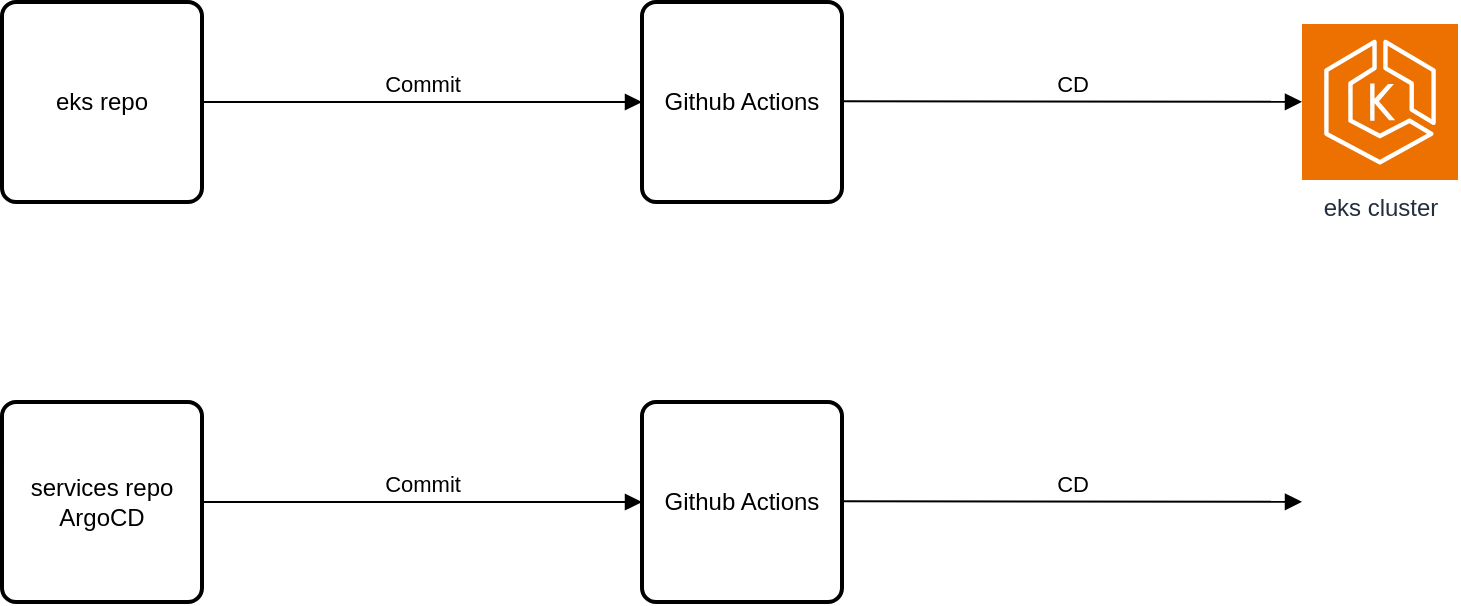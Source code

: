 <mxfile version="24.0.7" type="github">
  <diagram name="Page-1" id="5d7acffa-a066-3a61-03fe-96351882024d">
    <mxGraphModel dx="1195" dy="622" grid="1" gridSize="10" guides="1" tooltips="1" connect="1" arrows="1" fold="1" page="1" pageScale="1" pageWidth="1100" pageHeight="850" background="#ffffff" math="0" shadow="0">
      <root>
        <mxCell id="0" />
        <mxCell id="1" parent="0" />
        <mxCell id="LuSrNHb6YKKbZz44swXS-5" value="eks repo" style="rounded=1;whiteSpace=wrap;html=1;absoluteArcSize=1;arcSize=14;strokeWidth=2;" vertex="1" parent="1">
          <mxGeometry x="160" y="80" width="100" height="100" as="geometry" />
        </mxCell>
        <mxCell id="LuSrNHb6YKKbZz44swXS-6" value="Github Actions" style="rounded=1;whiteSpace=wrap;html=1;absoluteArcSize=1;arcSize=14;strokeWidth=2;" vertex="1" parent="1">
          <mxGeometry x="480" y="80" width="100" height="100" as="geometry" />
        </mxCell>
        <mxCell id="LuSrNHb6YKKbZz44swXS-7" value="Commit" style="html=1;verticalAlign=bottom;endArrow=block;curved=0;rounded=0;exitX=1;exitY=0.5;exitDx=0;exitDy=0;" edge="1" parent="1" source="LuSrNHb6YKKbZz44swXS-5" target="LuSrNHb6YKKbZz44swXS-6">
          <mxGeometry width="80" relative="1" as="geometry">
            <mxPoint x="290" y="140" as="sourcePoint" />
            <mxPoint x="510" y="180" as="targetPoint" />
          </mxGeometry>
        </mxCell>
        <mxCell id="LuSrNHb6YKKbZz44swXS-10" value="CD" style="html=1;verticalAlign=bottom;endArrow=block;curved=0;rounded=0;exitX=1;exitY=0.5;exitDx=0;exitDy=0;" edge="1" parent="1">
          <mxGeometry width="80" relative="1" as="geometry">
            <mxPoint x="580" y="129.58" as="sourcePoint" />
            <mxPoint x="810" y="129.939" as="targetPoint" />
          </mxGeometry>
        </mxCell>
        <mxCell id="LuSrNHb6YKKbZz44swXS-11" value="services repo&lt;div&gt;ArgoCD&lt;/div&gt;" style="rounded=1;whiteSpace=wrap;html=1;absoluteArcSize=1;arcSize=14;strokeWidth=2;" vertex="1" parent="1">
          <mxGeometry x="160" y="280" width="100" height="100" as="geometry" />
        </mxCell>
        <mxCell id="LuSrNHb6YKKbZz44swXS-12" value="Github Actions" style="rounded=1;whiteSpace=wrap;html=1;absoluteArcSize=1;arcSize=14;strokeWidth=2;" vertex="1" parent="1">
          <mxGeometry x="480" y="280" width="100" height="100" as="geometry" />
        </mxCell>
        <mxCell id="LuSrNHb6YKKbZz44swXS-13" value="Commit" style="html=1;verticalAlign=bottom;endArrow=block;curved=0;rounded=0;exitX=1;exitY=0.5;exitDx=0;exitDy=0;" edge="1" parent="1" source="LuSrNHb6YKKbZz44swXS-11" target="LuSrNHb6YKKbZz44swXS-12">
          <mxGeometry width="80" relative="1" as="geometry">
            <mxPoint x="290" y="340" as="sourcePoint" />
            <mxPoint x="510" y="380" as="targetPoint" />
          </mxGeometry>
        </mxCell>
        <mxCell id="LuSrNHb6YKKbZz44swXS-15" value="CD" style="html=1;verticalAlign=bottom;endArrow=block;curved=0;rounded=0;exitX=1;exitY=0.5;exitDx=0;exitDy=0;" edge="1" parent="1">
          <mxGeometry width="80" relative="1" as="geometry">
            <mxPoint x="580" y="329.58" as="sourcePoint" />
            <mxPoint x="810" y="329.939" as="targetPoint" />
          </mxGeometry>
        </mxCell>
        <mxCell id="LuSrNHb6YKKbZz44swXS-16" value="eks cluster" style="sketch=0;points=[[0,0,0],[0.25,0,0],[0.5,0,0],[0.75,0,0],[1,0,0],[0,1,0],[0.25,1,0],[0.5,1,0],[0.75,1,0],[1,1,0],[0,0.25,0],[0,0.5,0],[0,0.75,0],[1,0.25,0],[1,0.5,0],[1,0.75,0]];outlineConnect=0;fontColor=#232F3E;fillColor=#ED7100;strokeColor=#ffffff;dashed=0;verticalLabelPosition=bottom;verticalAlign=top;align=center;html=1;fontSize=12;fontStyle=0;aspect=fixed;shape=mxgraph.aws4.resourceIcon;resIcon=mxgraph.aws4.eks;" vertex="1" parent="1">
          <mxGeometry x="810" y="91" width="78" height="78" as="geometry" />
        </mxCell>
      </root>
    </mxGraphModel>
  </diagram>
</mxfile>
